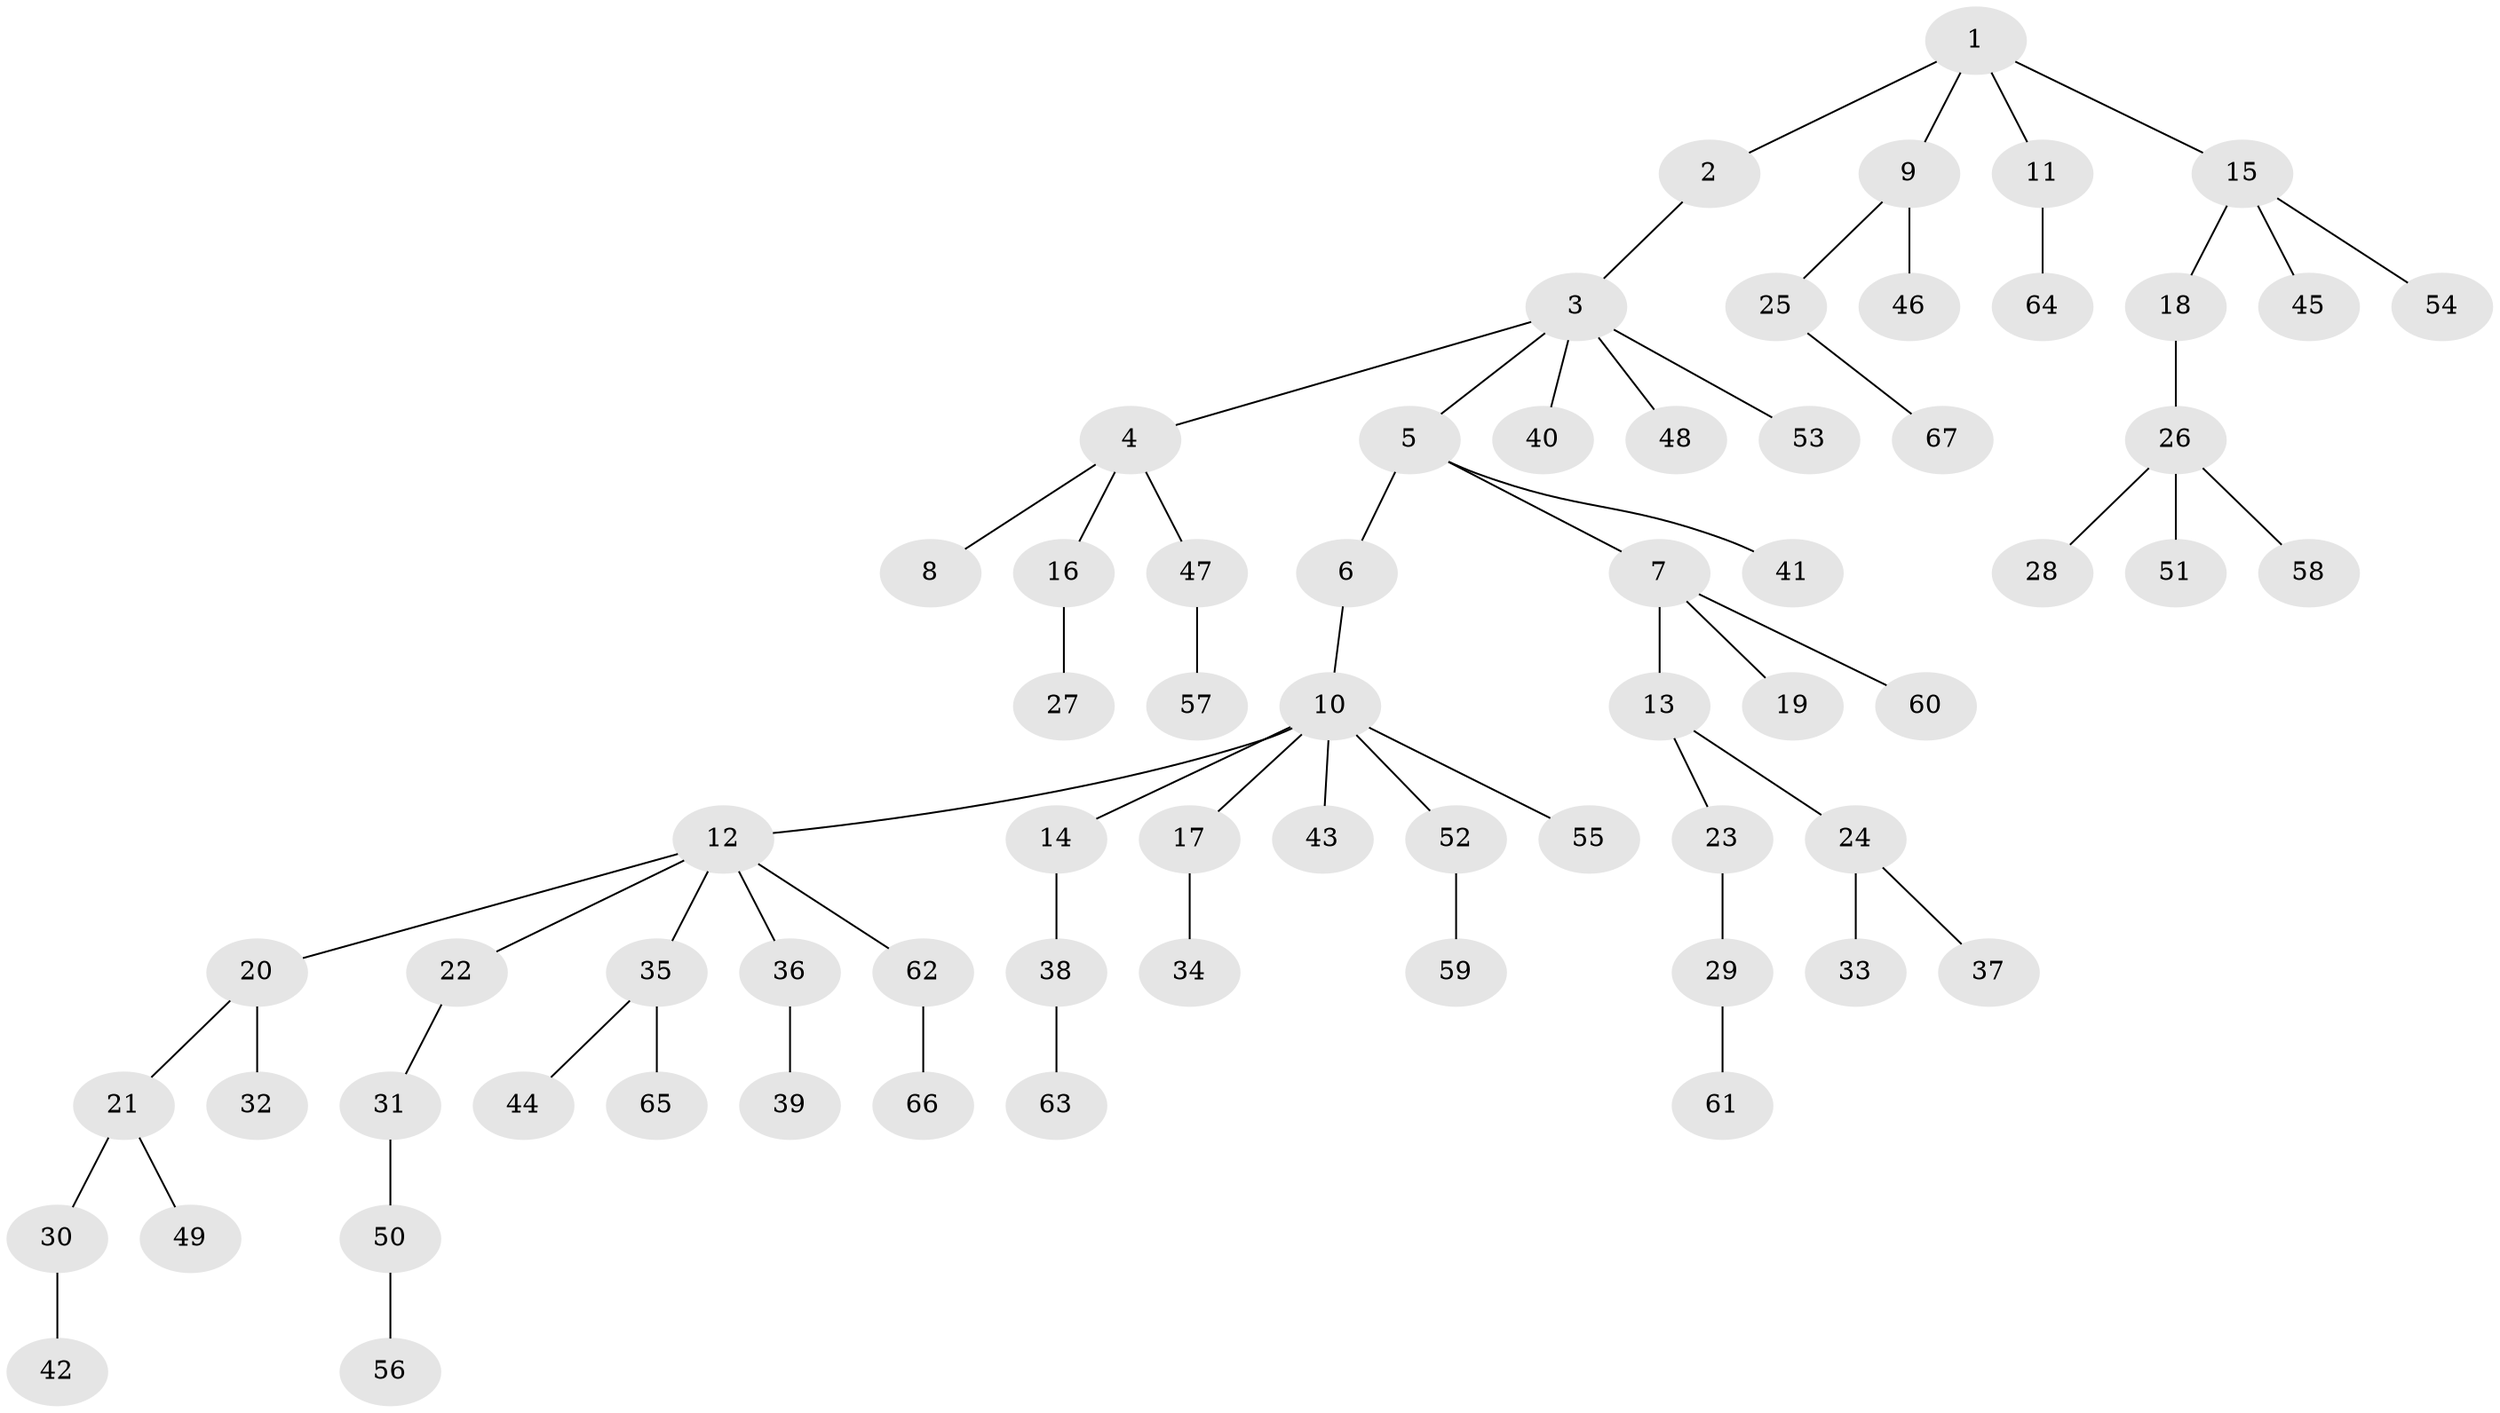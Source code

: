 // Generated by graph-tools (version 1.1) at 2025/50/03/09/25 03:50:26]
// undirected, 67 vertices, 66 edges
graph export_dot {
graph [start="1"]
  node [color=gray90,style=filled];
  1;
  2;
  3;
  4;
  5;
  6;
  7;
  8;
  9;
  10;
  11;
  12;
  13;
  14;
  15;
  16;
  17;
  18;
  19;
  20;
  21;
  22;
  23;
  24;
  25;
  26;
  27;
  28;
  29;
  30;
  31;
  32;
  33;
  34;
  35;
  36;
  37;
  38;
  39;
  40;
  41;
  42;
  43;
  44;
  45;
  46;
  47;
  48;
  49;
  50;
  51;
  52;
  53;
  54;
  55;
  56;
  57;
  58;
  59;
  60;
  61;
  62;
  63;
  64;
  65;
  66;
  67;
  1 -- 2;
  1 -- 9;
  1 -- 11;
  1 -- 15;
  2 -- 3;
  3 -- 4;
  3 -- 5;
  3 -- 40;
  3 -- 48;
  3 -- 53;
  4 -- 8;
  4 -- 16;
  4 -- 47;
  5 -- 6;
  5 -- 7;
  5 -- 41;
  6 -- 10;
  7 -- 13;
  7 -- 19;
  7 -- 60;
  9 -- 25;
  9 -- 46;
  10 -- 12;
  10 -- 14;
  10 -- 17;
  10 -- 43;
  10 -- 52;
  10 -- 55;
  11 -- 64;
  12 -- 20;
  12 -- 22;
  12 -- 35;
  12 -- 36;
  12 -- 62;
  13 -- 23;
  13 -- 24;
  14 -- 38;
  15 -- 18;
  15 -- 45;
  15 -- 54;
  16 -- 27;
  17 -- 34;
  18 -- 26;
  20 -- 21;
  20 -- 32;
  21 -- 30;
  21 -- 49;
  22 -- 31;
  23 -- 29;
  24 -- 33;
  24 -- 37;
  25 -- 67;
  26 -- 28;
  26 -- 51;
  26 -- 58;
  29 -- 61;
  30 -- 42;
  31 -- 50;
  35 -- 44;
  35 -- 65;
  36 -- 39;
  38 -- 63;
  47 -- 57;
  50 -- 56;
  52 -- 59;
  62 -- 66;
}
